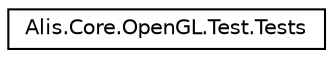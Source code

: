 digraph "Graphical Class Hierarchy"
{
 // LATEX_PDF_SIZE
  edge [fontname="Helvetica",fontsize="10",labelfontname="Helvetica",labelfontsize="10"];
  node [fontname="Helvetica",fontsize="10",shape=record];
  rankdir="LR";
  Node0 [label="Alis.Core.OpenGL.Test.Tests",height=0.2,width=0.4,color="black", fillcolor="white", style="filled",URL="$class_alis_1_1_core_1_1_open_g_l_1_1_test_1_1_tests.html",tooltip="The tests class"];
}
